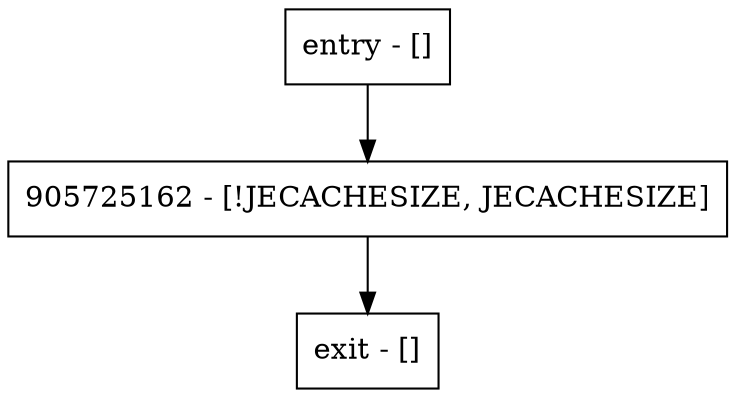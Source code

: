 digraph <init> {
node [shape=record];
entry [label="entry - []"];
exit [label="exit - []"];
905725162 [label="905725162 - [!JECACHESIZE, JECACHESIZE]"];
entry;
exit;
entry -> 905725162;
905725162 -> exit;
}
